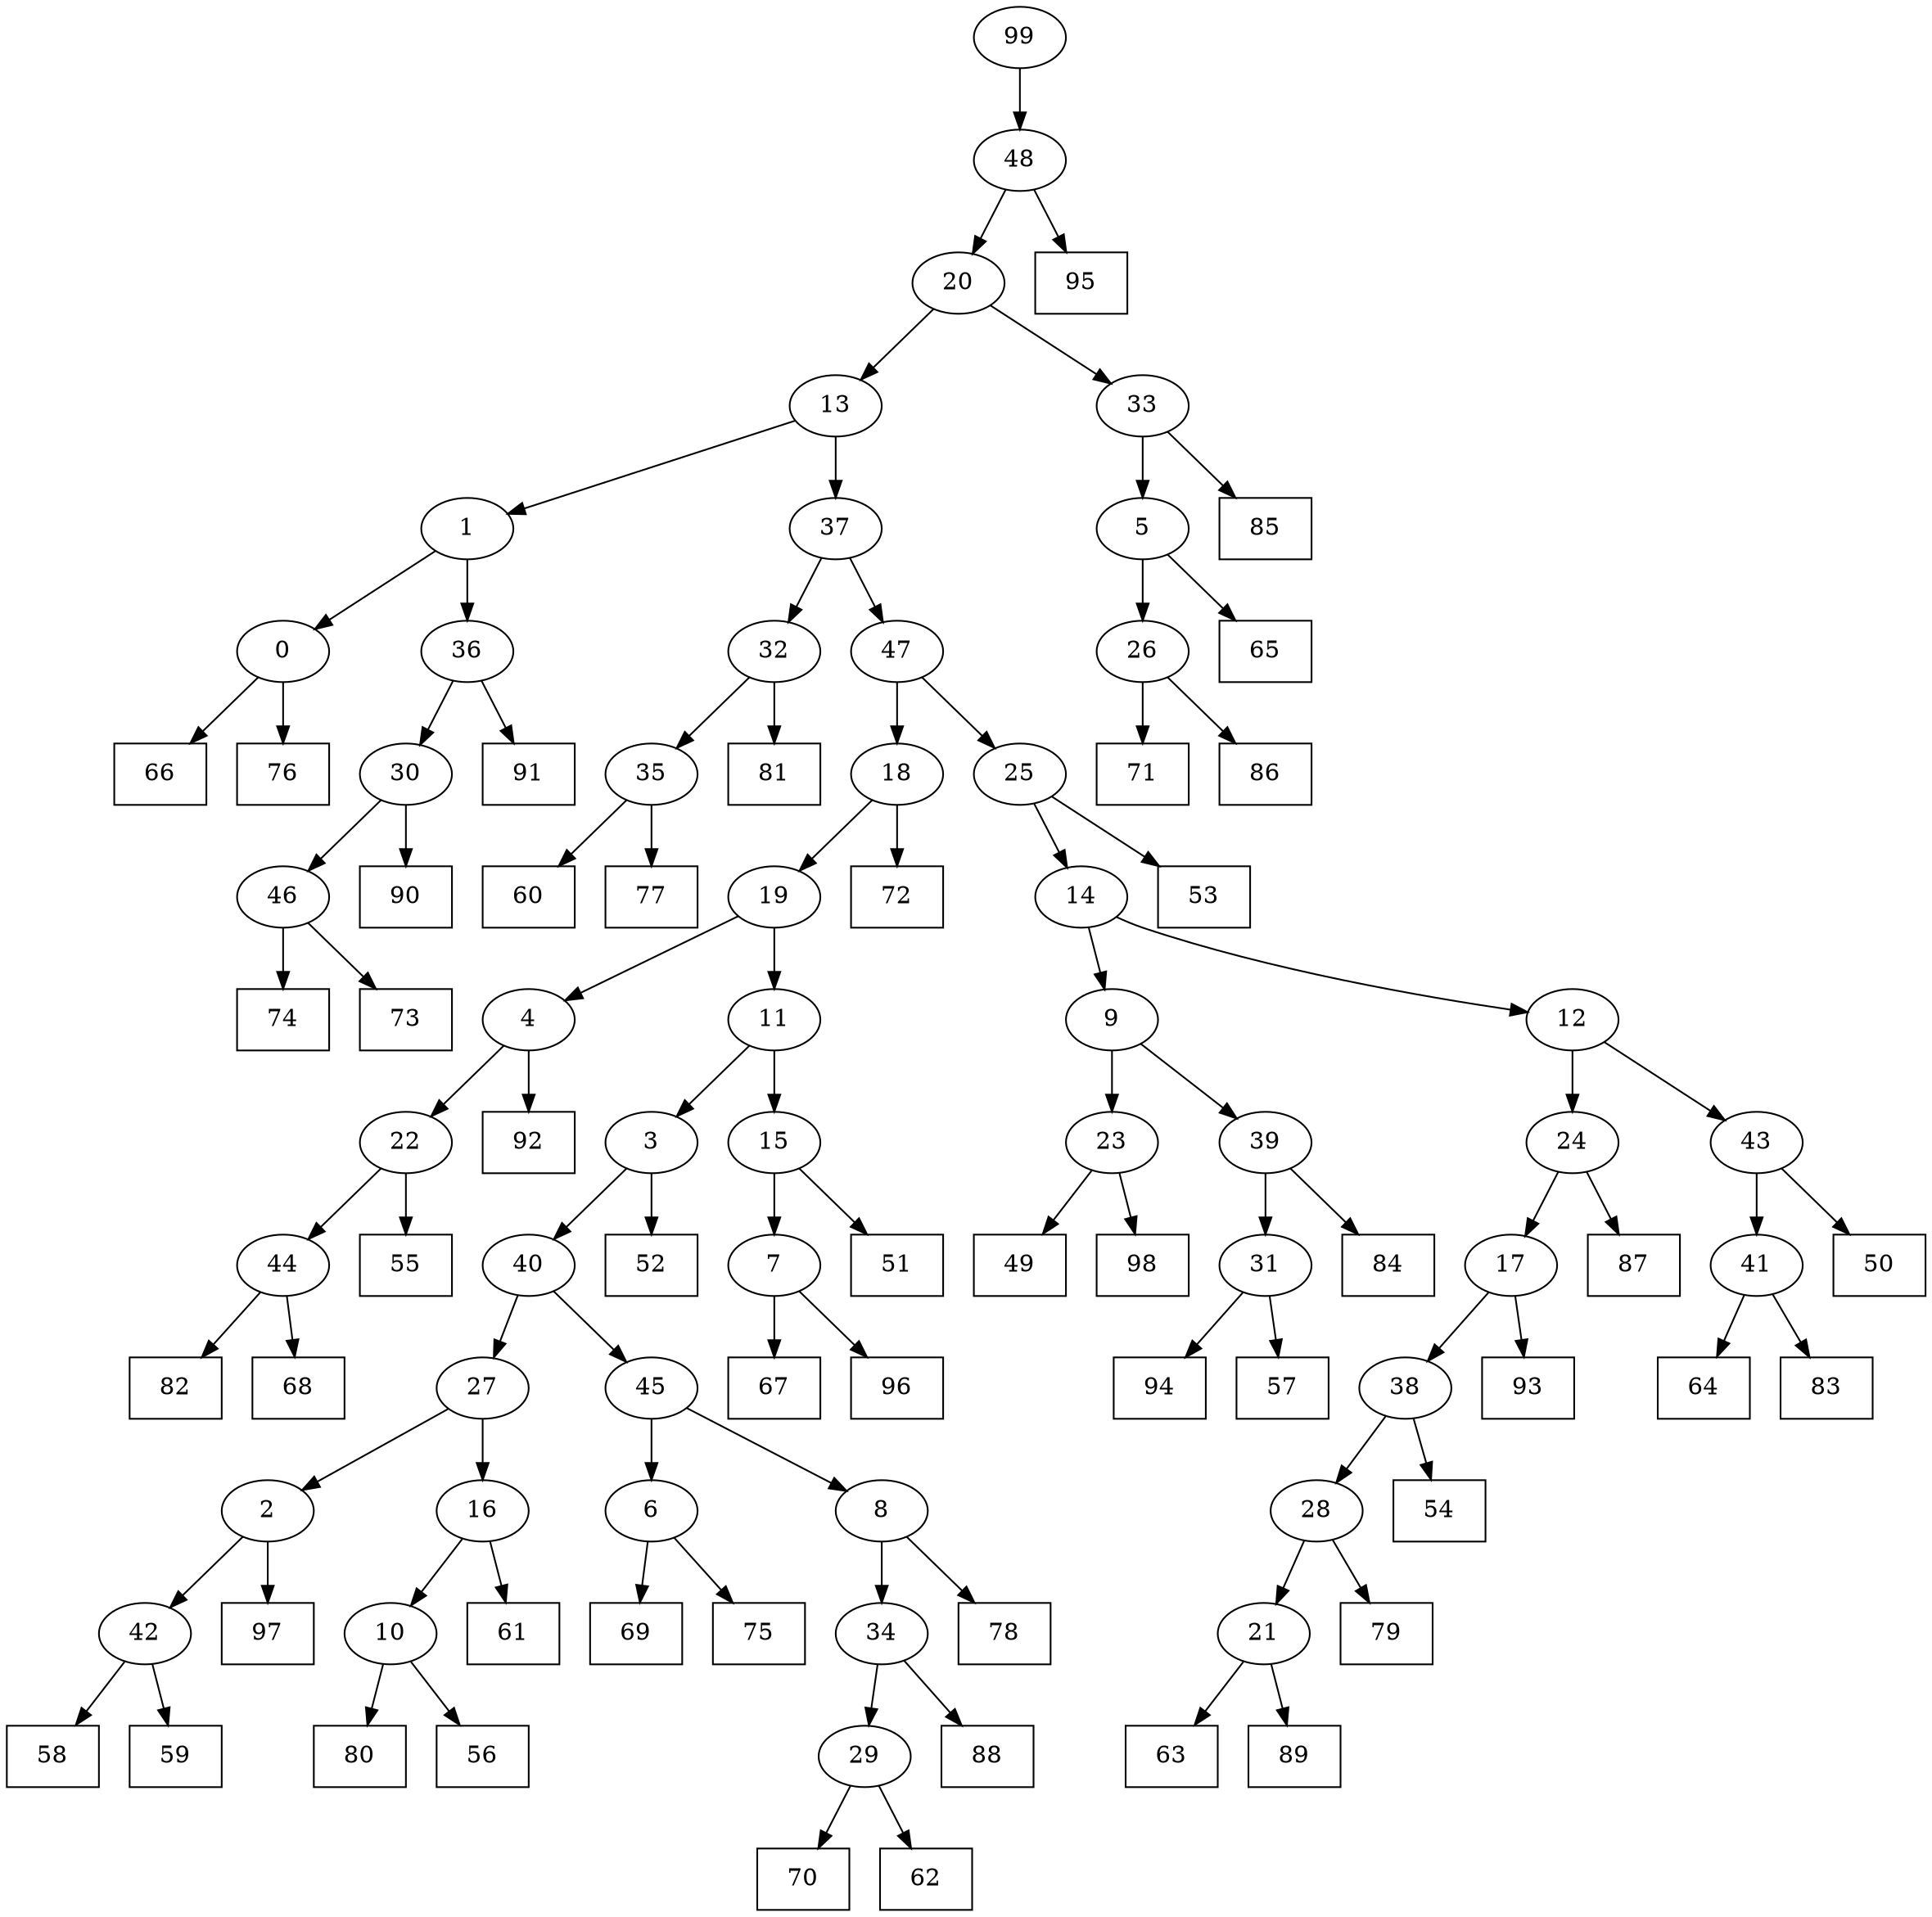 digraph G {
0[label="0"];
1[label="1"];
2[label="2"];
3[label="3"];
4[label="4"];
5[label="5"];
6[label="6"];
7[label="7"];
8[label="8"];
9[label="9"];
10[label="10"];
11[label="11"];
12[label="12"];
13[label="13"];
14[label="14"];
15[label="15"];
16[label="16"];
17[label="17"];
18[label="18"];
19[label="19"];
20[label="20"];
21[label="21"];
22[label="22"];
23[label="23"];
24[label="24"];
25[label="25"];
26[label="26"];
27[label="27"];
28[label="28"];
29[label="29"];
30[label="30"];
31[label="31"];
32[label="32"];
33[label="33"];
34[label="34"];
35[label="35"];
36[label="36"];
37[label="37"];
38[label="38"];
39[label="39"];
40[label="40"];
41[label="41"];
42[label="42"];
43[label="43"];
44[label="44"];
45[label="45"];
46[label="46"];
47[label="47"];
48[label="48"];
49[shape=box,label="88"];
50[shape=box,label="63"];
51[shape=box,label="74"];
52[shape=box,label="64"];
53[shape=box,label="70"];
54[shape=box,label="71"];
55[shape=box,label="87"];
56[shape=box,label="61"];
57[shape=box,label="60"];
58[shape=box,label="67"];
59[shape=box,label="79"];
60[shape=box,label="93"];
61[shape=box,label="86"];
62[shape=box,label="51"];
63[shape=box,label="94"];
64[shape=box,label="69"];
65[shape=box,label="73"];
66[shape=box,label="54"];
67[shape=box,label="66"];
68[shape=box,label="55"];
69[shape=box,label="49"];
70[shape=box,label="90"];
71[shape=box,label="75"];
72[shape=box,label="53"];
73[shape=box,label="82"];
74[shape=box,label="62"];
75[shape=box,label="95"];
76[shape=box,label="83"];
77[shape=box,label="91"];
78[shape=box,label="68"];
79[shape=box,label="80"];
80[shape=box,label="92"];
81[shape=box,label="81"];
82[shape=box,label="78"];
83[shape=box,label="56"];
84[shape=box,label="96"];
85[shape=box,label="72"];
86[shape=box,label="52"];
87[shape=box,label="98"];
88[shape=box,label="97"];
89[shape=box,label="77"];
90[shape=box,label="84"];
91[shape=box,label="85"];
92[shape=box,label="58"];
93[shape=box,label="76"];
94[shape=box,label="65"];
95[shape=box,label="89"];
96[shape=box,label="59"];
97[shape=box,label="57"];
98[shape=box,label="50"];
99[label="99"];
42->92 ;
31->97 ;
4->80 ;
34->49 ;
29->74 ;
28->59 ;
11->15 ;
43->98 ;
24->55 ;
30->70 ;
27->16 ;
7->58 ;
0->67 ;
8->34 ;
48->75 ;
33->91 ;
31->63 ;
35->89 ;
8->82 ;
2->88 ;
38->66 ;
43->41 ;
15->62 ;
45->8 ;
18->85 ;
22->68 ;
25->72 ;
34->29 ;
29->53 ;
26->54 ;
23->87 ;
30->46 ;
46->51 ;
41->52 ;
39->90 ;
18->19 ;
14->9 ;
15->7 ;
7->84 ;
3->86 ;
10->79 ;
45->6 ;
6->64 ;
20->33 ;
33->5 ;
41->76 ;
0->93 ;
19->11 ;
40->45 ;
5->94 ;
44->78 ;
16->56 ;
2->42 ;
1->36 ;
19->4 ;
4->22 ;
46->65 ;
47->18 ;
3->40 ;
17->38 ;
42->96 ;
25->14 ;
38->28 ;
99->48 ;
48->20 ;
1->0 ;
13->1 ;
12->24 ;
24->17 ;
37->47 ;
22->44 ;
44->73 ;
35->57 ;
20->13 ;
21->50 ;
36->30 ;
40->27 ;
27->2 ;
17->60 ;
9->23 ;
23->69 ;
36->77 ;
13->37 ;
47->25 ;
14->12 ;
12->43 ;
5->26 ;
26->61 ;
6->71 ;
9->39 ;
39->31 ;
11->3 ;
37->32 ;
32->35 ;
16->10 ;
10->83 ;
32->81 ;
28->21 ;
21->95 ;
}
